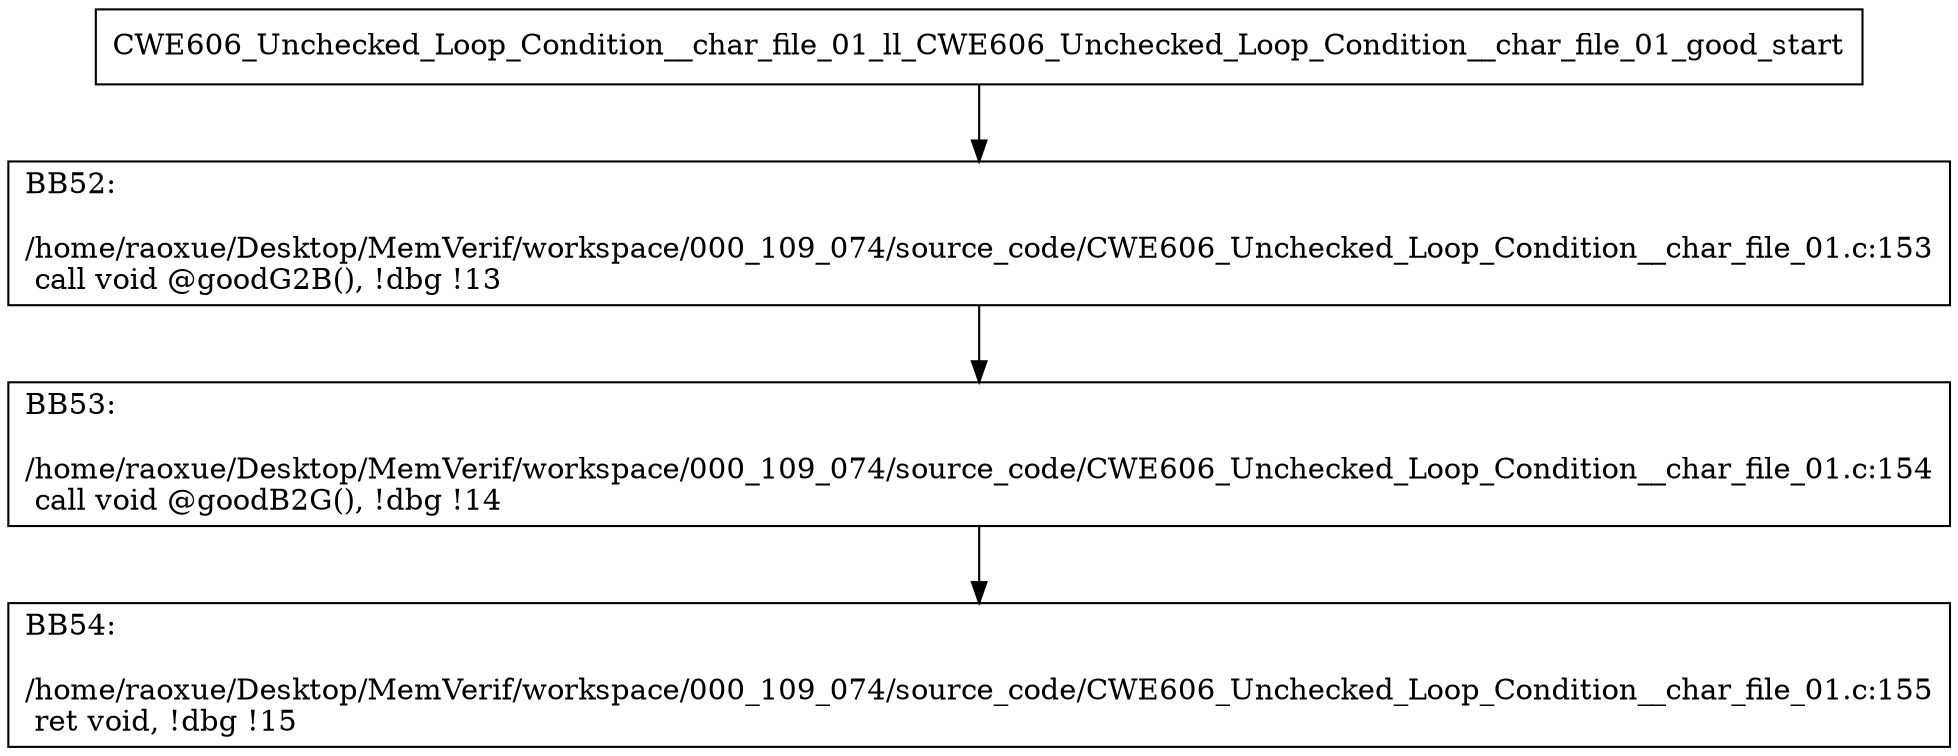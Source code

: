 digraph "CFG for'CWE606_Unchecked_Loop_Condition__char_file_01_ll_CWE606_Unchecked_Loop_Condition__char_file_01_good' function" {
	BBCWE606_Unchecked_Loop_Condition__char_file_01_ll_CWE606_Unchecked_Loop_Condition__char_file_01_good_start[shape=record,label="{CWE606_Unchecked_Loop_Condition__char_file_01_ll_CWE606_Unchecked_Loop_Condition__char_file_01_good_start}"];
	BBCWE606_Unchecked_Loop_Condition__char_file_01_ll_CWE606_Unchecked_Loop_Condition__char_file_01_good_start-> CWE606_Unchecked_Loop_Condition__char_file_01_ll_CWE606_Unchecked_Loop_Condition__char_file_01_goodBB52;
	CWE606_Unchecked_Loop_Condition__char_file_01_ll_CWE606_Unchecked_Loop_Condition__char_file_01_goodBB52 [shape=record, label="{BB52:\l\l/home/raoxue/Desktop/MemVerif/workspace/000_109_074/source_code/CWE606_Unchecked_Loop_Condition__char_file_01.c:153\l
  call void @goodG2B(), !dbg !13\l
}"];
	CWE606_Unchecked_Loop_Condition__char_file_01_ll_CWE606_Unchecked_Loop_Condition__char_file_01_goodBB52-> CWE606_Unchecked_Loop_Condition__char_file_01_ll_CWE606_Unchecked_Loop_Condition__char_file_01_goodBB53;
	CWE606_Unchecked_Loop_Condition__char_file_01_ll_CWE606_Unchecked_Loop_Condition__char_file_01_goodBB53 [shape=record, label="{BB53:\l\l/home/raoxue/Desktop/MemVerif/workspace/000_109_074/source_code/CWE606_Unchecked_Loop_Condition__char_file_01.c:154\l
  call void @goodB2G(), !dbg !14\l
}"];
	CWE606_Unchecked_Loop_Condition__char_file_01_ll_CWE606_Unchecked_Loop_Condition__char_file_01_goodBB53-> CWE606_Unchecked_Loop_Condition__char_file_01_ll_CWE606_Unchecked_Loop_Condition__char_file_01_goodBB54;
	CWE606_Unchecked_Loop_Condition__char_file_01_ll_CWE606_Unchecked_Loop_Condition__char_file_01_goodBB54 [shape=record, label="{BB54:\l\l/home/raoxue/Desktop/MemVerif/workspace/000_109_074/source_code/CWE606_Unchecked_Loop_Condition__char_file_01.c:155\l
  ret void, !dbg !15\l
}"];
}
